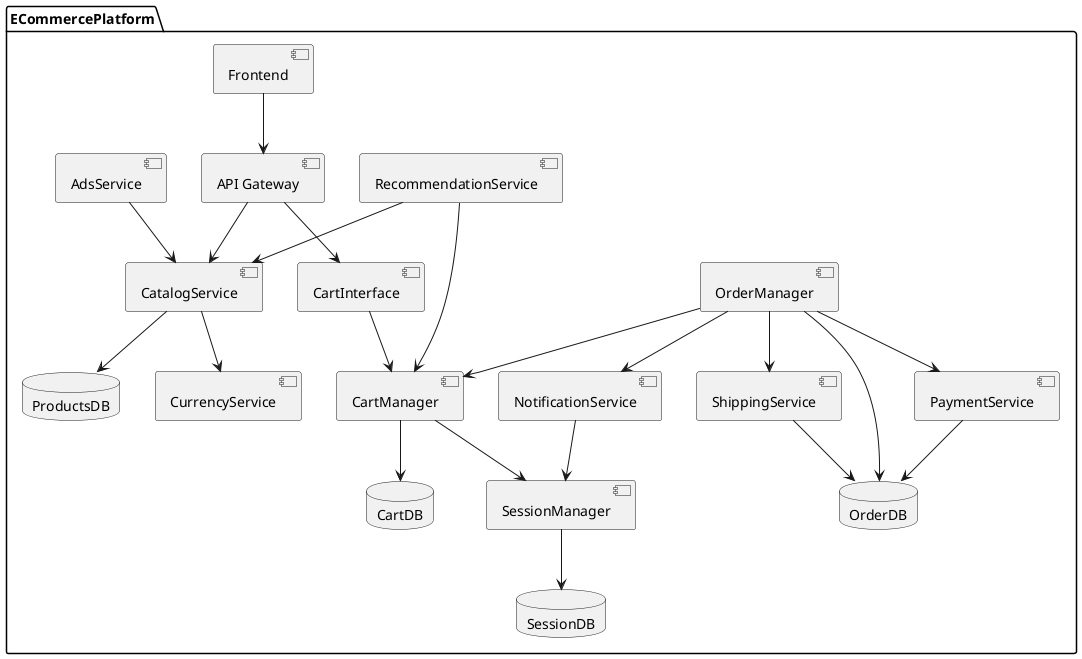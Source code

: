 @startuml
package ECommercePlatform {

    [Frontend] as Frontend
    [API Gateway] as APIGateway
    [CatalogService] as Catalog
    [CartManager] as CartManager
    [CartInterface] as CartInterface
    [OrderManager] as OrderManager
    [PaymentService] as Payment
    [ShippingService] as Shipping
    [CurrencyService] as Currency
    [RecommendationService] as Recommendation
    [AdsService] as Ads
    [NotificationService] as Notification
    [SessionManager] as SessionManager

    database "ProductsDB" as ProductsDB
    database "CartDB" as CartDB
    database "OrderDB" as OrderDB
    database "SessionDB" as SessionDB

    Frontend --> APIGateway
    APIGateway --> CartInterface
    APIGateway --> Catalog
    CartInterface --> CartManager
    CartManager --> CartDB
    CartManager --> SessionManager
    Catalog --> ProductsDB
    Catalog --> Currency

    OrderManager --> CartManager
    OrderManager --> Payment
    OrderManager --> Shipping
    OrderManager --> Notification
    OrderManager --> OrderDB
    Payment --> OrderDB
    Shipping --> OrderDB

    Recommendation --> CartManager
    Recommendation --> Catalog
    Ads --> Catalog
    SessionManager --> SessionDB
    Notification --> SessionManager
}

@enduml
